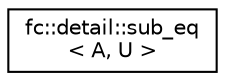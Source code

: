 digraph "Graphical Class Hierarchy"
{
  edge [fontname="Helvetica",fontsize="10",labelfontname="Helvetica",labelfontsize="10"];
  node [fontname="Helvetica",fontsize="10",shape=record];
  rankdir="LR";
  Node0 [label="fc::detail::sub_eq\l\< A, U \>",height=0.2,width=0.4,color="black", fillcolor="white", style="filled",URL="$structfc_1_1detail_1_1sub__eq.html"];
}
